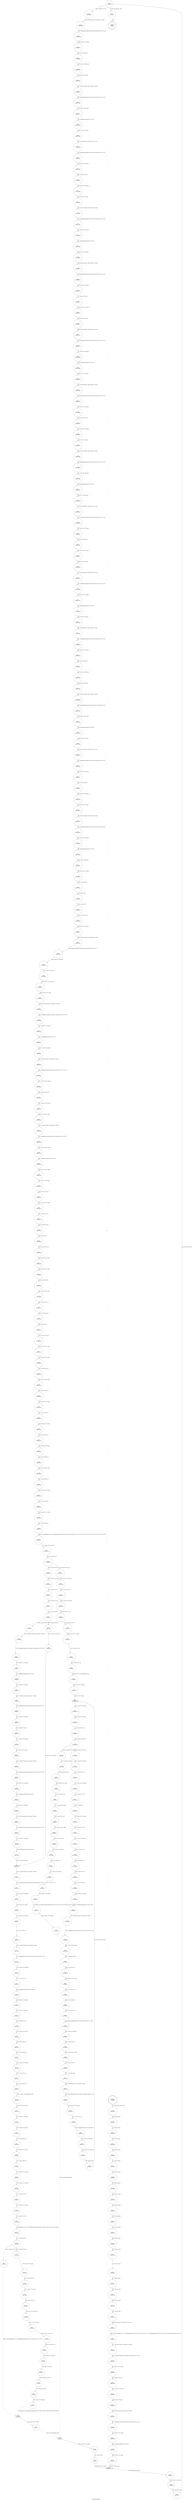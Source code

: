 digraph process_bitmap_updates {
label="process_bitmap_updates"
35399 [label="N35399\n(rp:294, ep:0)\nexit", shape="doublecircle"]
35400 [label="N35400\n(rp:333, ep:333)\nentry", shape="doublecircle"]
35400 -> 35402 [label="%2 = alloca %struct.stream*, align 8"]
35402 [label="N35402\n(rp:332, ep:332)", shape="circle"]
35402 -> 35403 [label="%3 = alloca i16, align 2"]
35403 [label="N35403\n(rp:331, ep:331)", shape="circle"]
35403 -> 35404 [label="%4 = alloca i16, align 2"]
35404 [label="N35404\n(rp:330, ep:330)", shape="circle"]
35404 -> 35405 [label="%5 = alloca i16, align 2"]
35405 [label="N35405\n(rp:329, ep:329)", shape="circle"]
35405 -> 35406 [label="%6 = alloca i16, align 2"]
35406 [label="N35406\n(rp:328, ep:328)", shape="circle"]
35406 -> 35407 [label="%7 = alloca i16, align 2"]
35407 [label="N35407\n(rp:327, ep:327)", shape="circle"]
35407 -> 35408 [label="%8 = alloca i16, align 2"]
35408 [label="N35408\n(rp:326, ep:326)", shape="circle"]
35408 -> 35409 [label="%9 = alloca i16, align 2"]
35409 [label="N35409\n(rp:325, ep:325)", shape="circle"]
35409 -> 35410 [label="%10 = alloca i16, align 2"]
35410 [label="N35410\n(rp:324, ep:324)", shape="circle"]
35410 -> 35411 [label="%11 = alloca i16, align 2"]
35411 [label="N35411\n(rp:323, ep:323)", shape="circle"]
35411 -> 35412 [label="%12 = alloca i16, align 2"]
35412 [label="N35412\n(rp:322, ep:322)", shape="circle"]
35412 -> 35413 [label="%13 = alloca i16, align 2"]
35413 [label="N35413\n(rp:321, ep:321)", shape="circle"]
35413 -> 35414 [label="%14 = alloca i16, align 2"]
35414 [label="N35414\n(rp:320, ep:320)", shape="circle"]
35414 -> 35415 [label="%15 = alloca i16, align 2"]
35415 [label="N35415\n(rp:319, ep:319)", shape="circle"]
35415 -> 35416 [label="%16 = alloca i16, align 2"]
35416 [label="N35416\n(rp:318, ep:318)", shape="circle"]
35416 -> 35417 [label="%17 = alloca i8*, align 8"]
35417 [label="N35417\n(rp:317, ep:317)", shape="circle"]
35417 -> 35418 [label="%18 = alloca i8*, align 8"]
35418 [label="N35418\n(rp:316, ep:316)", shape="circle"]
35418 -> 35419 [label="%19 = alloca i32, align 4"]
35419 [label="N35419\n(rp:315, ep:315)", shape="circle"]
35419 -> 35420 [label="%20 = alloca i32, align 4"]
35420 [label="N35420\n(rp:314, ep:314)", shape="circle"]
35420 -> 35439 [label="store %struct.stream* %0, %struct.stream** %2, align 8"]
35439 [label="N35439\n(rp:313, ep:313)", shape="circle"]
35439 -> 35440 [label="logger --@-- call void @logger(i32 4, i32 0, i8* getelementptr inbounds ([5 x i8], [5 x i8]* @.str.4.1054, i32 0, i32 0), i8* getelementptr inbounds ([23 x i8], [23 x i8]* @__func__.process_bitmap_updates, i32 0, i32 0))", style="dashed", color="blue"]
35440 [label="N35440\n(rp:312, ep:312)", shape="circle"]
35440 -> 35441 [label="%21 = load %struct.stream*, %struct.stream** %2, align 8"]
35441 [label="N35441\n(rp:311, ep:311)", shape="circle"]
35441 -> 35442 [label="%22 = getelementptr inbounds %struct.stream, %struct.stream* %21, i32 0, i32 0"]
35442 [label="N35442\n(rp:310, ep:310)", shape="circle"]
35442 -> 35443 [label="%23 = load i8*, i8** %22, align 8"]
35443 [label="N35443\n(rp:309, ep:309)", shape="circle"]
35443 -> 35444 [label="%24 = bitcast i8* %23 to i16*"]
35444 [label="N35444\n(rp:308, ep:308)", shape="circle"]
35444 -> 35445 [label="%25 = load i16, i16* %24, align 2"]
35445 [label="N35445\n(rp:307, ep:307)", shape="circle"]
35445 -> 35446 [label="store i16 %25, i16* %3, align 2"]
35446 [label="N35446\n(rp:306, ep:306)", shape="circle"]
35446 -> 35447 [label="%26 = load %struct.stream*, %struct.stream** %2, align 8"]
35447 [label="N35447\n(rp:305, ep:305)", shape="circle"]
35447 -> 35448 [label="%27 = getelementptr inbounds %struct.stream, %struct.stream* %26, i32 0, i32 0"]
35448 [label="N35448\n(rp:304, ep:304)", shape="circle"]
35448 -> 35449 [label="%28 = load i8*, i8** %27, align 8"]
35449 [label="N35449\n(rp:303, ep:303)", shape="circle"]
35449 -> 35450 [label="%29 = getelementptr inbounds i8, i8* %28, i64 2"]
35450 [label="N35450\n(rp:302, ep:302)", shape="circle"]
35450 -> 35451 [label="store i8* %29, i8** %27, align 8"]
35451 [label="N35451\n(rp:301, ep:301)", shape="circle"]
35451 -> 35453 [label="store i32 0, i32* %19, align 4"]
35453 [label="N35453\n(rp:300, ep:6)", shape="box"]
35453 -> 35454 [label="%31 = load i32, i32* %19, align 4"]
35453 -> 35453 [label="@", style="dashed", color="orange"]
35453 -> 35457 [label="@", style="dashed", color="orange"]
35454 [label="N35454\n(rp:299, ep:5)", shape="circle"]
35454 -> 35455 [label="%32 = load i16, i16* %3, align 2"]
35455 [label="N35455\n(rp:298, ep:4)", shape="circle"]
35455 -> 35456 [label="%33 = zext i16 %32 to i32"]
35456 [label="N35456\n(rp:297, ep:3)", shape="circle"]
35456 -> 35457 [label="%34 = icmp slt i32 %31, %33"]
35457 [label="N35457\n(rp:296, ep:2)", shape="circle"]
35457 -> 35764 [label="[%34 = icmp slt i32 %31, %33]"]
35457 -> 35765 [label="[!(%34 = icmp slt i32 %31, %33)]"]
35459 [label="N35459\n(rp:292, ep:299)", shape="circle"]
35459 -> 35460 [label="%37 = getelementptr inbounds %struct.stream, %struct.stream* %36, i32 0, i32 0"]
35460 [label="N35460\n(rp:291, ep:298)", shape="circle"]
35460 -> 35461 [label="%38 = load i8*, i8** %37, align 8"]
35461 [label="N35461\n(rp:290, ep:297)", shape="circle"]
35461 -> 35462 [label="%39 = bitcast i8* %38 to i16*"]
35462 [label="N35462\n(rp:289, ep:296)", shape="circle"]
35462 -> 35463 [label="%40 = load i16, i16* %39, align 2"]
35463 [label="N35463\n(rp:288, ep:295)", shape="circle"]
35463 -> 35464 [label="store i16 %40, i16* %4, align 2"]
35464 [label="N35464\n(rp:287, ep:294)", shape="circle"]
35464 -> 35465 [label="%41 = load %struct.stream*, %struct.stream** %2, align 8"]
35465 [label="N35465\n(rp:286, ep:293)", shape="circle"]
35465 -> 35466 [label="%42 = getelementptr inbounds %struct.stream, %struct.stream* %41, i32 0, i32 0"]
35466 [label="N35466\n(rp:285, ep:292)", shape="circle"]
35466 -> 35467 [label="%43 = load i8*, i8** %42, align 8"]
35467 [label="N35467\n(rp:284, ep:291)", shape="circle"]
35467 -> 35468 [label="%44 = getelementptr inbounds i8, i8* %43, i64 2"]
35468 [label="N35468\n(rp:283, ep:290)", shape="circle"]
35468 -> 35469 [label="store i8* %44, i8** %42, align 8"]
35469 [label="N35469\n(rp:282, ep:289)", shape="circle"]
35469 -> 35470 [label="%45 = load %struct.stream*, %struct.stream** %2, align 8"]
35470 [label="N35470\n(rp:281, ep:288)", shape="circle"]
35470 -> 35471 [label="%46 = getelementptr inbounds %struct.stream, %struct.stream* %45, i32 0, i32 0"]
35471 [label="N35471\n(rp:280, ep:287)", shape="circle"]
35471 -> 35472 [label="%47 = load i8*, i8** %46, align 8"]
35472 [label="N35472\n(rp:279, ep:286)", shape="circle"]
35472 -> 35473 [label="%48 = bitcast i8* %47 to i16*"]
35473 [label="N35473\n(rp:278, ep:285)", shape="circle"]
35473 -> 35474 [label="%49 = load i16, i16* %48, align 2"]
35474 [label="N35474\n(rp:277, ep:284)", shape="circle"]
35474 -> 35475 [label="store i16 %49, i16* %5, align 2"]
35475 [label="N35475\n(rp:276, ep:283)", shape="circle"]
35475 -> 35476 [label="%50 = load %struct.stream*, %struct.stream** %2, align 8"]
35476 [label="N35476\n(rp:275, ep:282)", shape="circle"]
35476 -> 35477 [label="%51 = getelementptr inbounds %struct.stream, %struct.stream* %50, i32 0, i32 0"]
35477 [label="N35477\n(rp:274, ep:281)", shape="circle"]
35477 -> 35478 [label="%52 = load i8*, i8** %51, align 8"]
35478 [label="N35478\n(rp:273, ep:280)", shape="circle"]
35478 -> 35479 [label="%53 = getelementptr inbounds i8, i8* %52, i64 2"]
35479 [label="N35479\n(rp:272, ep:279)", shape="circle"]
35479 -> 35480 [label="store i8* %53, i8** %51, align 8"]
35480 [label="N35480\n(rp:271, ep:278)", shape="circle"]
35480 -> 35481 [label="%54 = load %struct.stream*, %struct.stream** %2, align 8"]
35481 [label="N35481\n(rp:270, ep:277)", shape="circle"]
35481 -> 35482 [label="%55 = getelementptr inbounds %struct.stream, %struct.stream* %54, i32 0, i32 0"]
35482 [label="N35482\n(rp:269, ep:276)", shape="circle"]
35482 -> 35483 [label="%56 = load i8*, i8** %55, align 8"]
35483 [label="N35483\n(rp:268, ep:275)", shape="circle"]
35483 -> 35484 [label="%57 = bitcast i8* %56 to i16*"]
35484 [label="N35484\n(rp:267, ep:274)", shape="circle"]
35484 -> 35485 [label="%58 = load i16, i16* %57, align 2"]
35485 [label="N35485\n(rp:266, ep:273)", shape="circle"]
35485 -> 35486 [label="store i16 %58, i16* %6, align 2"]
35486 [label="N35486\n(rp:265, ep:272)", shape="circle"]
35486 -> 35487 [label="%59 = load %struct.stream*, %struct.stream** %2, align 8"]
35487 [label="N35487\n(rp:264, ep:271)", shape="circle"]
35487 -> 35488 [label="%60 = getelementptr inbounds %struct.stream, %struct.stream* %59, i32 0, i32 0"]
35488 [label="N35488\n(rp:263, ep:270)", shape="circle"]
35488 -> 35489 [label="%61 = load i8*, i8** %60, align 8"]
35489 [label="N35489\n(rp:262, ep:269)", shape="circle"]
35489 -> 35490 [label="%62 = getelementptr inbounds i8, i8* %61, i64 2"]
35490 [label="N35490\n(rp:261, ep:268)", shape="circle"]
35490 -> 35491 [label="store i8* %62, i8** %60, align 8"]
35491 [label="N35491\n(rp:260, ep:267)", shape="circle"]
35491 -> 35492 [label="%63 = load %struct.stream*, %struct.stream** %2, align 8"]
35492 [label="N35492\n(rp:259, ep:266)", shape="circle"]
35492 -> 35493 [label="%64 = getelementptr inbounds %struct.stream, %struct.stream* %63, i32 0, i32 0"]
35493 [label="N35493\n(rp:258, ep:265)", shape="circle"]
35493 -> 35494 [label="%65 = load i8*, i8** %64, align 8"]
35494 [label="N35494\n(rp:257, ep:264)", shape="circle"]
35494 -> 35495 [label="%66 = bitcast i8* %65 to i16*"]
35495 [label="N35495\n(rp:256, ep:263)", shape="circle"]
35495 -> 35496 [label="%67 = load i16, i16* %66, align 2"]
35496 [label="N35496\n(rp:255, ep:262)", shape="circle"]
35496 -> 35497 [label="store i16 %67, i16* %7, align 2"]
35497 [label="N35497\n(rp:254, ep:261)", shape="circle"]
35497 -> 35498 [label="%68 = load %struct.stream*, %struct.stream** %2, align 8"]
35498 [label="N35498\n(rp:253, ep:260)", shape="circle"]
35498 -> 35499 [label="%69 = getelementptr inbounds %struct.stream, %struct.stream* %68, i32 0, i32 0"]
35499 [label="N35499\n(rp:252, ep:259)", shape="circle"]
35499 -> 35500 [label="%70 = load i8*, i8** %69, align 8"]
35500 [label="N35500\n(rp:251, ep:258)", shape="circle"]
35500 -> 35501 [label="%71 = getelementptr inbounds i8, i8* %70, i64 2"]
35501 [label="N35501\n(rp:250, ep:257)", shape="circle"]
35501 -> 35502 [label="store i8* %71, i8** %69, align 8"]
35502 [label="N35502\n(rp:249, ep:256)", shape="circle"]
35502 -> 35503 [label="%72 = load %struct.stream*, %struct.stream** %2, align 8"]
35503 [label="N35503\n(rp:248, ep:255)", shape="circle"]
35503 -> 35504 [label="%73 = getelementptr inbounds %struct.stream, %struct.stream* %72, i32 0, i32 0"]
35504 [label="N35504\n(rp:247, ep:254)", shape="circle"]
35504 -> 35505 [label="%74 = load i8*, i8** %73, align 8"]
35505 [label="N35505\n(rp:246, ep:253)", shape="circle"]
35505 -> 35506 [label="%75 = bitcast i8* %74 to i16*"]
35506 [label="N35506\n(rp:245, ep:252)", shape="circle"]
35506 -> 35507 [label="%76 = load i16, i16* %75, align 2"]
35507 [label="N35507\n(rp:244, ep:251)", shape="circle"]
35507 -> 35508 [label="store i16 %76, i16* %8, align 2"]
35508 [label="N35508\n(rp:243, ep:250)", shape="circle"]
35508 -> 35509 [label="%77 = load %struct.stream*, %struct.stream** %2, align 8"]
35509 [label="N35509\n(rp:242, ep:249)", shape="circle"]
35509 -> 35510 [label="%78 = getelementptr inbounds %struct.stream, %struct.stream* %77, i32 0, i32 0"]
35510 [label="N35510\n(rp:241, ep:248)", shape="circle"]
35510 -> 35511 [label="%79 = load i8*, i8** %78, align 8"]
35511 [label="N35511\n(rp:240, ep:247)", shape="circle"]
35511 -> 35512 [label="%80 = getelementptr inbounds i8, i8* %79, i64 2"]
35512 [label="N35512\n(rp:239, ep:246)", shape="circle"]
35512 -> 35513 [label="store i8* %80, i8** %78, align 8"]
35513 [label="N35513\n(rp:238, ep:245)", shape="circle"]
35513 -> 35514 [label="%81 = load %struct.stream*, %struct.stream** %2, align 8"]
35514 [label="N35514\n(rp:237, ep:244)", shape="circle"]
35514 -> 35515 [label="%82 = getelementptr inbounds %struct.stream, %struct.stream* %81, i32 0, i32 0"]
35515 [label="N35515\n(rp:236, ep:243)", shape="circle"]
35515 -> 35516 [label="%83 = load i8*, i8** %82, align 8"]
35516 [label="N35516\n(rp:235, ep:242)", shape="circle"]
35516 -> 35517 [label="%84 = bitcast i8* %83 to i16*"]
35517 [label="N35517\n(rp:234, ep:241)", shape="circle"]
35517 -> 35518 [label="%85 = load i16, i16* %84, align 2"]
35518 [label="N35518\n(rp:233, ep:240)", shape="circle"]
35518 -> 35519 [label="store i16 %85, i16* %9, align 2"]
35519 [label="N35519\n(rp:232, ep:239)", shape="circle"]
35519 -> 35520 [label="%86 = load %struct.stream*, %struct.stream** %2, align 8"]
35520 [label="N35520\n(rp:231, ep:238)", shape="circle"]
35520 -> 35521 [label="%87 = getelementptr inbounds %struct.stream, %struct.stream* %86, i32 0, i32 0"]
35521 [label="N35521\n(rp:230, ep:237)", shape="circle"]
35521 -> 35522 [label="%88 = load i8*, i8** %87, align 8"]
35522 [label="N35522\n(rp:229, ep:236)", shape="circle"]
35522 -> 35523 [label="%89 = getelementptr inbounds i8, i8* %88, i64 2"]
35523 [label="N35523\n(rp:228, ep:235)", shape="circle"]
35523 -> 35524 [label="store i8* %89, i8** %87, align 8"]
35524 [label="N35524\n(rp:227, ep:234)", shape="circle"]
35524 -> 35525 [label="%90 = load %struct.stream*, %struct.stream** %2, align 8"]
35525 [label="N35525\n(rp:226, ep:233)", shape="circle"]
35525 -> 35526 [label="%91 = getelementptr inbounds %struct.stream, %struct.stream* %90, i32 0, i32 0"]
35526 [label="N35526\n(rp:225, ep:232)", shape="circle"]
35526 -> 35527 [label="%92 = load i8*, i8** %91, align 8"]
35527 [label="N35527\n(rp:224, ep:231)", shape="circle"]
35527 -> 35528 [label="%93 = bitcast i8* %92 to i16*"]
35528 [label="N35528\n(rp:223, ep:230)", shape="circle"]
35528 -> 35529 [label="%94 = load i16, i16* %93, align 2"]
35529 [label="N35529\n(rp:222, ep:229)", shape="circle"]
35529 -> 35530 [label="store i16 %94, i16* %12, align 2"]
35530 [label="N35530\n(rp:221, ep:228)", shape="circle"]
35530 -> 35531 [label="%95 = load %struct.stream*, %struct.stream** %2, align 8"]
35531 [label="N35531\n(rp:220, ep:227)", shape="circle"]
35531 -> 35532 [label="%96 = getelementptr inbounds %struct.stream, %struct.stream* %95, i32 0, i32 0"]
35532 [label="N35532\n(rp:219, ep:226)", shape="circle"]
35532 -> 35533 [label="%97 = load i8*, i8** %96, align 8"]
35533 [label="N35533\n(rp:218, ep:225)", shape="circle"]
35533 -> 35534 [label="%98 = getelementptr inbounds i8, i8* %97, i64 2"]
35534 [label="N35534\n(rp:217, ep:224)", shape="circle"]
35534 -> 35535 [label="store i8* %98, i8** %96, align 8"]
35535 [label="N35535\n(rp:216, ep:223)", shape="circle"]
35535 -> 35536 [label="%99 = load i16, i16* %12, align 2"]
35536 [label="N35536\n(rp:215, ep:222)", shape="circle"]
35536 -> 35537 [label="%100 = zext i16 %99 to i32"]
35537 [label="N35537\n(rp:214, ep:221)", shape="circle"]
35537 -> 35538 [label="%101 = add i32 %100, 7"]
35538 [label="N35538\n(rp:213, ep:220)", shape="circle"]
35538 -> 35539 [label="%102 = sdiv i32 %101, 8"]
35539 [label="N35539\n(rp:212, ep:219)", shape="circle"]
35539 -> 35540 [label="%103 = trunc i32 %102 to i16"]
35540 [label="N35540\n(rp:211, ep:218)", shape="circle"]
35540 -> 35541 [label="store i16 %103, i16* %13, align 2"]
35541 [label="N35541\n(rp:210, ep:217)", shape="circle"]
35541 -> 35542 [label="%104 = load %struct.stream*, %struct.stream** %2, align 8"]
35542 [label="N35542\n(rp:209, ep:216)", shape="circle"]
35542 -> 35543 [label="%105 = getelementptr inbounds %struct.stream, %struct.stream* %104, i32 0, i32 0"]
35543 [label="N35543\n(rp:208, ep:215)", shape="circle"]
35543 -> 35544 [label="%106 = load i8*, i8** %105, align 8"]
35544 [label="N35544\n(rp:207, ep:214)", shape="circle"]
35544 -> 35545 [label="%107 = bitcast i8* %106 to i16*"]
35545 [label="N35545\n(rp:206, ep:213)", shape="circle"]
35545 -> 35546 [label="%108 = load i16, i16* %107, align 2"]
35546 [label="N35546\n(rp:205, ep:212)", shape="circle"]
35546 -> 35547 [label="store i16 %108, i16* %14, align 2"]
35547 [label="N35547\n(rp:204, ep:211)", shape="circle"]
35547 -> 35548 [label="%109 = load %struct.stream*, %struct.stream** %2, align 8"]
35548 [label="N35548\n(rp:203, ep:210)", shape="circle"]
35548 -> 35549 [label="%110 = getelementptr inbounds %struct.stream, %struct.stream* %109, i32 0, i32 0"]
35549 [label="N35549\n(rp:202, ep:209)", shape="circle"]
35549 -> 35550 [label="%111 = load i8*, i8** %110, align 8"]
35550 [label="N35550\n(rp:201, ep:208)", shape="circle"]
35550 -> 35551 [label="%112 = getelementptr inbounds i8, i8* %111, i64 2"]
35551 [label="N35551\n(rp:200, ep:207)", shape="circle"]
35551 -> 35552 [label="store i8* %112, i8** %110, align 8"]
35552 [label="N35552\n(rp:199, ep:206)", shape="circle"]
35552 -> 35553 [label="%113 = load %struct.stream*, %struct.stream** %2, align 8"]
35553 [label="N35553\n(rp:198, ep:205)", shape="circle"]
35553 -> 35554 [label="%114 = getelementptr inbounds %struct.stream, %struct.stream* %113, i32 0, i32 0"]
35554 [label="N35554\n(rp:197, ep:204)", shape="circle"]
35554 -> 35555 [label="%115 = load i8*, i8** %114, align 8"]
35555 [label="N35555\n(rp:196, ep:203)", shape="circle"]
35555 -> 35556 [label="%116 = bitcast i8* %115 to i16*"]
35556 [label="N35556\n(rp:195, ep:202)", shape="circle"]
35556 -> 35557 [label="%117 = load i16, i16* %116, align 2"]
35557 [label="N35557\n(rp:194, ep:201)", shape="circle"]
35557 -> 35558 [label="store i16 %117, i16* %15, align 2"]
35558 [label="N35558\n(rp:193, ep:200)", shape="circle"]
35558 -> 35559 [label="%118 = load %struct.stream*, %struct.stream** %2, align 8"]
35559 [label="N35559\n(rp:192, ep:199)", shape="circle"]
35559 -> 35560 [label="%119 = getelementptr inbounds %struct.stream, %struct.stream* %118, i32 0, i32 0"]
35560 [label="N35560\n(rp:191, ep:198)", shape="circle"]
35560 -> 35561 [label="%120 = load i8*, i8** %119, align 8"]
35561 [label="N35561\n(rp:190, ep:197)", shape="circle"]
35561 -> 35562 [label="%121 = getelementptr inbounds i8, i8* %120, i64 2"]
35562 [label="N35562\n(rp:189, ep:196)", shape="circle"]
35562 -> 35563 [label="store i8* %121, i8** %119, align 8"]
35563 [label="N35563\n(rp:188, ep:195)", shape="circle"]
35563 -> 35564 [label="%122 = load i16, i16* %6, align 2"]
35564 [label="N35564\n(rp:187, ep:194)", shape="circle"]
35564 -> 35565 [label="%123 = zext i16 %122 to i32"]
35565 [label="N35565\n(rp:186, ep:193)", shape="circle"]
35565 -> 35566 [label="%124 = load i16, i16* %4, align 2"]
35566 [label="N35566\n(rp:185, ep:192)", shape="circle"]
35566 -> 35567 [label="%125 = zext i16 %124 to i32"]
35567 [label="N35567\n(rp:184, ep:191)", shape="circle"]
35567 -> 35568 [label="%126 = sub i32 %123, %125"]
35568 [label="N35568\n(rp:183, ep:190)", shape="circle"]
35568 -> 35569 [label="%127 = add i32 %126, 1"]
35569 [label="N35569\n(rp:182, ep:189)", shape="circle"]
35569 -> 35570 [label="%128 = trunc i32 %127 to i16"]
35570 [label="N35570\n(rp:181, ep:188)", shape="circle"]
35570 -> 35571 [label="store i16 %128, i16* %10, align 2"]
35571 [label="N35571\n(rp:180, ep:186)", shape="circle"]
35571 -> 35572 [label="%129 = load i16, i16* %7, align 2"]
35572 [label="N35572\n(rp:179, ep:184)", shape="circle"]
35572 -> 35573 [label="%130 = zext i16 %129 to i32"]
35573 [label="N35573\n(rp:178, ep:182)", shape="circle"]
35573 -> 35574 [label="%131 = load i16, i16* %5, align 2"]
35574 [label="N35574\n(rp:177, ep:180)", shape="circle"]
35574 -> 35575 [label="%132 = zext i16 %131 to i32"]
35575 [label="N35575\n(rp:176, ep:178)", shape="circle"]
35575 -> 35576 [label="%133 = sub i32 %130, %132"]
35576 [label="N35576\n(rp:175, ep:176)", shape="circle"]
35576 -> 35577 [label="%134 = add i32 %133, 1"]
35577 [label="N35577\n(rp:174, ep:174)", shape="circle"]
35577 -> 35578 [label="%135 = trunc i32 %134 to i16"]
35578 [label="N35578\n(rp:173, ep:172)", shape="circle"]
35578 -> 35579 [label="store i16 %135, i16* %11, align 2"]
35579 [label="N35579\n(rp:172, ep:170)", shape="circle"]
35579 -> 35580 [label="%136 = load i16, i16* %4, align 2"]
35580 [label="N35580\n(rp:171, ep:168)", shape="circle"]
35580 -> 35581 [label="%137 = zext i16 %136 to i32"]
35581 [label="N35581\n(rp:170, ep:166)", shape="circle"]
35581 -> 35582 [label="%138 = load i16, i16* %5, align 2"]
35582 [label="N35582\n(rp:169, ep:164)", shape="circle"]
35582 -> 35583 [label="%139 = zext i16 %138 to i32"]
35583 [label="N35583\n(rp:168, ep:162)", shape="circle"]
35583 -> 35584 [label="%140 = load i16, i16* %6, align 2"]
35584 [label="N35584\n(rp:167, ep:160)", shape="circle"]
35584 -> 35585 [label="%141 = zext i16 %140 to i32"]
35585 [label="N35585\n(rp:166, ep:158)", shape="circle"]
35585 -> 35586 [label="%142 = load i16, i16* %7, align 2"]
35586 [label="N35586\n(rp:165, ep:156)", shape="circle"]
35586 -> 35587 [label="%143 = zext i16 %142 to i32"]
35587 [label="N35587\n(rp:164, ep:154)", shape="circle"]
35587 -> 35588 [label="%144 = load i16, i16* %8, align 2"]
35588 [label="N35588\n(rp:163, ep:152)", shape="circle"]
35588 -> 35589 [label="%145 = zext i16 %144 to i32"]
35589 [label="N35589\n(rp:162, ep:150)", shape="circle"]
35589 -> 35590 [label="%146 = load i16, i16* %9, align 2"]
35590 [label="N35590\n(rp:161, ep:148)", shape="circle"]
35590 -> 35591 [label="%147 = zext i16 %146 to i32"]
35591 [label="N35591\n(rp:160, ep:146)", shape="circle"]
35591 -> 35592 [label="%148 = load i16, i16* %13, align 2"]
35592 [label="N35592\n(rp:159, ep:144)", shape="circle"]
35592 -> 35593 [label="%149 = zext i16 %148 to i32"]
35593 [label="N35593\n(rp:158, ep:142)", shape="circle"]
35593 -> 35594 [label="%150 = load i16, i16* %14, align 2"]
35594 [label="N35594\n(rp:157, ep:140)", shape="circle"]
35594 -> 35595 [label="%151 = zext i16 %150 to i32"]
35595 [label="N35595\n(rp:156, ep:138)", shape="circle"]
35595 -> 35596 [label="logger --@-- call void @logger(i32 5, i32 0, i8* getelementptr inbounds ([73 x i8], [73 x i8]* @.str.6.1069, i32 0, i32 0), i32 %137, i32 %139, i32 %141, i32 %143, i32 %145, i32 %147, i32 %149, i32 %151)", style="dashed", color="blue"]
35596 [label="N35596\n(rp:155, ep:136)", shape="circle"]
35596 -> 35597 [label="%152 = load i16, i16* %14, align 2"]
35597 [label="N35597\n(rp:154, ep:134)", shape="circle"]
35597 -> 35598 [label="%153 = icmp ne i16 %152, 0"]
35598 [label="N35598\n(rp:153, ep:132)", shape="circle"]
35598 -> 35766 [label="[%153 = icmp ne i16 %152, 0]"]
35598 -> 35767 [label="[!(%153 = icmp ne i16 %152, 0)]"]
35601 [label="N35601\n(rp:151, ep:129)", shape="circle"]
35601 -> 35602 [label="%156 = zext i16 %155 to i32"]
35602 [label="N35602\n(rp:150, ep:127)", shape="circle"]
35602 -> 35603 [label="%157 = load i16, i16* %9, align 2"]
35603 [label="N35603\n(rp:149, ep:125)", shape="circle"]
35603 -> 35604 [label="%158 = zext i16 %157 to i32"]
35604 [label="N35604\n(rp:148, ep:123)", shape="circle"]
35604 -> 35605 [label="%159 = mul i32 %156, %158"]
35605 [label="N35605\n(rp:147, ep:121)", shape="circle"]
35605 -> 35606 [label="%160 = load i16, i16* %13, align 2"]
35606 [label="N35606\n(rp:146, ep:119)", shape="circle"]
35606 -> 35607 [label="%161 = zext i16 %160 to i32"]
35607 [label="N35607\n(rp:145, ep:117)", shape="circle"]
35607 -> 35608 [label="%162 = mul i32 %159, %161"]
35608 [label="N35608\n(rp:144, ep:115)", shape="circle"]
35608 -> 35609 [label="xmalloc --@-- %163 = call i8* @xmalloc(i32 %162)", style="dashed", color="blue"]
35609 [label="N35609\n(rp:143, ep:113)", shape="circle"]
35609 -> 35610 [label="store i8* %163, i8** %18, align 8"]
35610 [label="N35610\n(rp:142, ep:111)", shape="circle"]
35610 -> 35612 [label="store i32 0, i32* %20, align 4"]
35612 [label="N35612\n(rp:141, ep:110)", shape="box"]
35612 -> 35613 [label="%165 = load i32, i32* %20, align 4"]
35613 [label="N35613\n(rp:140, ep:109)", shape="circle"]
35613 -> 35614 [label="%166 = load i16, i16* %9, align 2"]
35614 [label="N35614\n(rp:139, ep:108)", shape="circle"]
35614 -> 35615 [label="%167 = zext i16 %166 to i32"]
35615 [label="N35615\n(rp:138, ep:107)", shape="circle"]
35615 -> 35616 [label="%168 = icmp slt i32 %165, %167"]
35616 [label="N35616\n(rp:137, ep:106)", shape="circle"]
35616 -> 35768 [label="[%168 = icmp slt i32 %165, %167]"]
35616 -> 35769 [label="[!(%168 = icmp slt i32 %165, %167)]"]
35618 [label="N35618\n(rp:119, ep:185)", shape="circle"]
35618 -> 35619 [label="%171 = zext i16 %170 to i32"]
35619 [label="N35619\n(rp:118, ep:183)", shape="circle"]
35619 -> 35620 [label="%172 = load i32, i32* %20, align 4"]
35620 [label="N35620\n(rp:117, ep:181)", shape="circle"]
35620 -> 35621 [label="%173 = sub i32 %171, %172"]
35621 [label="N35621\n(rp:116, ep:179)", shape="circle"]
35621 -> 35622 [label="%174 = sub i32 %173, 1"]
35622 [label="N35622\n(rp:115, ep:177)", shape="circle"]
35622 -> 35623 [label="%175 = load i16, i16* %8, align 2"]
35623 [label="N35623\n(rp:114, ep:175)", shape="circle"]
35623 -> 35624 [label="%176 = zext i16 %175 to i32"]
35624 [label="N35624\n(rp:113, ep:173)", shape="circle"]
35624 -> 35625 [label="%177 = load i16, i16* %13, align 2"]
35625 [label="N35625\n(rp:112, ep:171)", shape="circle"]
35625 -> 35626 [label="%178 = zext i16 %177 to i32"]
35626 [label="N35626\n(rp:111, ep:169)", shape="circle"]
35626 -> 35627 [label="%179 = mul i32 %176, %178"]
35627 [label="N35627\n(rp:110, ep:167)", shape="circle"]
35627 -> 35628 [label="%180 = mul i32 %174, %179"]
35628 [label="N35628\n(rp:109, ep:165)", shape="circle"]
35628 -> 35629 [label="%181 = sext i32 %180 to i64"]
35629 [label="N35629\n(rp:108, ep:163)", shape="circle"]
35629 -> 35630 [label="%182 = load i8*, i8** %18, align 8"]
35630 [label="N35630\n(rp:107, ep:161)", shape="circle"]
35630 -> 35631 [label="%183 = getelementptr inbounds i8, i8* %182, i64 %181"]
35631 [label="N35631\n(rp:106, ep:159)", shape="circle"]
35631 -> 35632 [label="%184 = load %struct.stream*, %struct.stream** %2, align 8"]
35632 [label="N35632\n(rp:105, ep:157)", shape="circle"]
35632 -> 35633 [label="%185 = getelementptr inbounds %struct.stream, %struct.stream* %184, i32 0, i32 0"]
35633 [label="N35633\n(rp:104, ep:155)", shape="circle"]
35633 -> 35634 [label="%186 = load i8*, i8** %185, align 8"]
35634 [label="N35634\n(rp:103, ep:153)", shape="circle"]
35634 -> 35635 [label="%187 = load i16, i16* %8, align 2"]
35635 [label="N35635\n(rp:102, ep:151)", shape="circle"]
35635 -> 35636 [label="%188 = zext i16 %187 to i32"]
35636 [label="N35636\n(rp:101, ep:149)", shape="circle"]
35636 -> 35637 [label="%189 = load i16, i16* %13, align 2"]
35637 [label="N35637\n(rp:100, ep:147)", shape="circle"]
35637 -> 35638 [label="%190 = zext i16 %189 to i32"]
35638 [label="N35638\n(rp:99, ep:145)", shape="circle"]
35638 -> 35639 [label="%191 = mul i32 %188, %190"]
35639 [label="N35639\n(rp:98, ep:143)", shape="circle"]
35639 -> 35640 [label="%192 = sext i32 %191 to i64"]
35640 [label="N35640\n(rp:97, ep:141)", shape="circle"]
35640 -> 35641 [label="call void @llvm.memcpy.p0i8.p0i8.i64(i8* %183, i8* %186, i64 %192, i32 1, i1 false)"]
35641 [label="N35641\n(rp:96, ep:139)", shape="circle"]
35641 -> 35642 [label="%193 = load i16, i16* %8, align 2"]
35642 [label="N35642\n(rp:95, ep:137)", shape="circle"]
35642 -> 35643 [label="%194 = zext i16 %193 to i32"]
35643 [label="N35643\n(rp:94, ep:135)", shape="circle"]
35643 -> 35644 [label="%195 = load i16, i16* %13, align 2"]
35644 [label="N35644\n(rp:93, ep:133)", shape="circle"]
35644 -> 35645 [label="%196 = zext i16 %195 to i32"]
35645 [label="N35645\n(rp:92, ep:130)", shape="circle"]
35645 -> 35646 [label="%197 = mul i32 %194, %196"]
35646 [label="N35646\n(rp:91, ep:128)", shape="circle"]
35646 -> 35647 [label="%198 = load %struct.stream*, %struct.stream** %2, align 8"]
35647 [label="N35647\n(rp:90, ep:126)", shape="circle"]
35647 -> 35648 [label="%199 = getelementptr inbounds %struct.stream, %struct.stream* %198, i32 0, i32 0"]
35648 [label="N35648\n(rp:89, ep:124)", shape="circle"]
35648 -> 35649 [label="%200 = load i8*, i8** %199, align 8"]
35649 [label="N35649\n(rp:88, ep:122)", shape="circle"]
35649 -> 35650 [label="%201 = sext i32 %197 to i64"]
35650 [label="N35650\n(rp:87, ep:120)", shape="circle"]
35650 -> 35651 [label="%202 = getelementptr inbounds i8, i8* %200, i64 %201"]
35651 [label="N35651\n(rp:86, ep:118)", shape="circle"]
35651 -> 35653 [label="store i8* %202, i8** %199, align 8"]
35653 [label="N35653\n(rp:85, ep:116)", shape="circle"]
35653 -> 35654 [label="%204 = load i32, i32* %20, align 4"]
35654 [label="N35654\n(rp:84, ep:114)", shape="circle"]
35654 -> 35655 [label="%205 = add i32 %204, 1"]
35655 [label="N35655\n(rp:83, ep:112)", shape="circle"]
35655 -> 35612 [label="store i32 %205, i32* %20, align 4"]
35658 [label="N35658\n(rp:135, ep:39)", shape="circle"]
35658 -> 35659 [label="%208 = zext i16 %207 to i32"]
35659 [label="N35659\n(rp:134, ep:37)", shape="circle"]
35659 -> 35660 [label="%209 = load i16, i16* %5, align 2"]
35660 [label="N35660\n(rp:133, ep:35)", shape="circle"]
35660 -> 35661 [label="%210 = zext i16 %209 to i32"]
35661 [label="N35661\n(rp:132, ep:33)", shape="circle"]
35661 -> 35662 [label="%211 = load i16, i16* %10, align 2"]
35662 [label="N35662\n(rp:131, ep:31)", shape="circle"]
35662 -> 35663 [label="%212 = zext i16 %211 to i32"]
35663 [label="N35663\n(rp:130, ep:29)", shape="circle"]
35663 -> 35664 [label="%213 = load i16, i16* %11, align 2"]
35664 [label="N35664\n(rp:129, ep:27)", shape="circle"]
35664 -> 35665 [label="%214 = zext i16 %213 to i32"]
35665 [label="N35665\n(rp:128, ep:25)", shape="circle"]
35665 -> 35666 [label="%215 = load i16, i16* %8, align 2"]
35666 [label="N35666\n(rp:127, ep:23)", shape="circle"]
35666 -> 35667 [label="%216 = zext i16 %215 to i32"]
35667 [label="N35667\n(rp:126, ep:21)", shape="circle"]
35667 -> 35668 [label="%217 = load i16, i16* %9, align 2"]
35668 [label="N35668\n(rp:125, ep:19)", shape="circle"]
35668 -> 35669 [label="%218 = zext i16 %217 to i32"]
35669 [label="N35669\n(rp:124, ep:17)", shape="circle"]
35669 -> 35670 [label="%219 = load i8*, i8** %18, align 8"]
35670 [label="N35670\n(rp:123, ep:14)", shape="circle"]
35670 -> 35671 [label="ui_paint_bitmap --@-- call void @ui_paint_bitmap(i32 %208, i32 %210, i32 %212, i32 %214, i32 %216, i32 %218, i8* %219)", style="dashed", color="blue"]
35671 [label="N35671\n(rp:122, ep:12)", shape="circle"]
35671 -> 35672 [label="%220 = load i8*, i8** %18, align 8"]
35672 [label="N35672\n(rp:121, ep:10)", shape="circle"]
35672 -> 35759 [label="xfree --@-- call void @xfree(i8* %220)", style="dashed", color="blue"]
35675 [label="N35675\n(rp:81, ep:104)", shape="circle"]
35675 -> 35676 [label="%223 = zext i16 %222 to i32"]
35676 [label="N35676\n(rp:80, ep:103)", shape="circle"]
35676 -> 35677 [label="%224 = and i32 %223, 1024"]
35677 [label="N35677\n(rp:79, ep:102)", shape="circle"]
35677 -> 35678 [label="%225 = icmp ne i32 %224, 0"]
35678 [label="N35678\n(rp:78, ep:101)", shape="circle"]
35678 -> 35770 [label="[%225 = icmp ne i32 %224, 0]"]
35678 -> 35771 [label="[!(%225 = icmp ne i32 %224, 0)]"]
35680 [label="N35680\n(rp:55, ep:78)", shape="circle"]
35680 -> 35704 [label="store i16 %227, i16* %16, align 2"]
35683 [label="N35683\n(rp:76, ep:99)", shape="circle"]
35683 -> 35684 [label="%230 = getelementptr inbounds %struct.stream, %struct.stream* %229, i32 0, i32 0"]
35684 [label="N35684\n(rp:75, ep:98)", shape="circle"]
35684 -> 35685 [label="%231 = load i8*, i8** %230, align 8"]
35685 [label="N35685\n(rp:74, ep:97)", shape="circle"]
35685 -> 35686 [label="%232 = getelementptr inbounds i8, i8* %231, i64 2"]
35686 [label="N35686\n(rp:73, ep:96)", shape="circle"]
35686 -> 35687 [label="store i8* %232, i8** %230, align 8"]
35687 [label="N35687\n(rp:72, ep:95)", shape="circle"]
35687 -> 35688 [label="%233 = load %struct.stream*, %struct.stream** %2, align 8"]
35688 [label="N35688\n(rp:71, ep:94)", shape="circle"]
35688 -> 35689 [label="%234 = getelementptr inbounds %struct.stream, %struct.stream* %233, i32 0, i32 0"]
35689 [label="N35689\n(rp:70, ep:93)", shape="circle"]
35689 -> 35690 [label="%235 = load i8*, i8** %234, align 8"]
35690 [label="N35690\n(rp:69, ep:92)", shape="circle"]
35690 -> 35691 [label="%236 = bitcast i8* %235 to i16*"]
35691 [label="N35691\n(rp:68, ep:91)", shape="circle"]
35691 -> 35692 [label="%237 = load i16, i16* %236, align 2"]
35692 [label="N35692\n(rp:67, ep:90)", shape="circle"]
35692 -> 35693 [label="store i16 %237, i16* %16, align 2"]
35693 [label="N35693\n(rp:66, ep:89)", shape="circle"]
35693 -> 35694 [label="%238 = load %struct.stream*, %struct.stream** %2, align 8"]
35694 [label="N35694\n(rp:65, ep:88)", shape="circle"]
35694 -> 35695 [label="%239 = getelementptr inbounds %struct.stream, %struct.stream* %238, i32 0, i32 0"]
35695 [label="N35695\n(rp:64, ep:87)", shape="circle"]
35695 -> 35696 [label="%240 = load i8*, i8** %239, align 8"]
35696 [label="N35696\n(rp:63, ep:86)", shape="circle"]
35696 -> 35697 [label="%241 = getelementptr inbounds i8, i8* %240, i64 2"]
35697 [label="N35697\n(rp:62, ep:85)", shape="circle"]
35697 -> 35698 [label="store i8* %241, i8** %239, align 8"]
35698 [label="N35698\n(rp:61, ep:84)", shape="circle"]
35698 -> 35699 [label="%242 = load %struct.stream*, %struct.stream** %2, align 8"]
35699 [label="N35699\n(rp:60, ep:83)", shape="circle"]
35699 -> 35700 [label="%243 = getelementptr inbounds %struct.stream, %struct.stream* %242, i32 0, i32 0"]
35700 [label="N35700\n(rp:59, ep:82)", shape="circle"]
35700 -> 35701 [label="%244 = load i8*, i8** %243, align 8"]
35701 [label="N35701\n(rp:58, ep:81)", shape="circle"]
35701 -> 35702 [label="%245 = getelementptr inbounds i8, i8* %244, i64 4"]
35702 [label="N35702\n(rp:57, ep:79)", shape="circle"]
35702 -> 35704 [label="store i8* %245, i8** %243, align 8"]
35704 [label="N35704\n(rp:54, ep:77)", shape="box"]
35704 -> 35705 [label="%247 = load %struct.stream*, %struct.stream** %2, align 8"]
35705 [label="N35705\n(rp:53, ep:76)", shape="circle"]
35705 -> 35706 [label="%248 = getelementptr inbounds %struct.stream, %struct.stream* %247, i32 0, i32 0"]
35706 [label="N35706\n(rp:52, ep:75)", shape="circle"]
35706 -> 35707 [label="%249 = load i8*, i8** %248, align 8"]
35707 [label="N35707\n(rp:51, ep:74)", shape="circle"]
35707 -> 35708 [label="store i8* %249, i8** %17, align 8"]
35708 [label="N35708\n(rp:50, ep:73)", shape="circle"]
35708 -> 35709 [label="%250 = load i16, i16* %16, align 2"]
35709 [label="N35709\n(rp:49, ep:72)", shape="circle"]
35709 -> 35710 [label="%251 = zext i16 %250 to i32"]
35710 [label="N35710\n(rp:48, ep:71)", shape="circle"]
35710 -> 35711 [label="%252 = load %struct.stream*, %struct.stream** %2, align 8"]
35711 [label="N35711\n(rp:47, ep:70)", shape="circle"]
35711 -> 35712 [label="%253 = getelementptr inbounds %struct.stream, %struct.stream* %252, i32 0, i32 0"]
35712 [label="N35712\n(rp:46, ep:69)", shape="circle"]
35712 -> 35713 [label="%254 = load i8*, i8** %253, align 8"]
35713 [label="N35713\n(rp:45, ep:68)", shape="circle"]
35713 -> 35714 [label="%255 = sext i32 %251 to i64"]
35714 [label="N35714\n(rp:44, ep:67)", shape="circle"]
35714 -> 35715 [label="%256 = getelementptr inbounds i8, i8* %254, i64 %255"]
35715 [label="N35715\n(rp:43, ep:66)", shape="circle"]
35715 -> 35716 [label="store i8* %256, i8** %253, align 8"]
35716 [label="N35716\n(rp:42, ep:65)", shape="circle"]
35716 -> 35717 [label="%257 = load i16, i16* %8, align 2"]
35717 [label="N35717\n(rp:41, ep:64)", shape="circle"]
35717 -> 35718 [label="%258 = zext i16 %257 to i32"]
35718 [label="N35718\n(rp:40, ep:63)", shape="circle"]
35718 -> 35719 [label="%259 = load i16, i16* %9, align 2"]
35719 [label="N35719\n(rp:39, ep:62)", shape="circle"]
35719 -> 35720 [label="%260 = zext i16 %259 to i32"]
35720 [label="N35720\n(rp:38, ep:61)", shape="circle"]
35720 -> 35721 [label="%261 = mul i32 %258, %260"]
35721 [label="N35721\n(rp:37, ep:60)", shape="circle"]
35721 -> 35722 [label="%262 = load i16, i16* %13, align 2"]
35722 [label="N35722\n(rp:36, ep:59)", shape="circle"]
35722 -> 35723 [label="%263 = zext i16 %262 to i32"]
35723 [label="N35723\n(rp:35, ep:58)", shape="circle"]
35723 -> 35724 [label="%264 = mul i32 %261, %263"]
35724 [label="N35724\n(rp:34, ep:57)", shape="circle"]
35724 -> 35725 [label="xmalloc --@-- %265 = call i8* @xmalloc(i32 %264)", style="dashed", color="blue"]
35725 [label="N35725\n(rp:33, ep:56)", shape="circle"]
35725 -> 35726 [label="store i8* %265, i8** %18, align 8"]
35726 [label="N35726\n(rp:32, ep:55)", shape="circle"]
35726 -> 35727 [label="%266 = load i8*, i8** %18, align 8"]
35727 [label="N35727\n(rp:31, ep:54)", shape="circle"]
35727 -> 35728 [label="%267 = load i16, i16* %8, align 2"]
35728 [label="N35728\n(rp:30, ep:53)", shape="circle"]
35728 -> 35729 [label="%268 = zext i16 %267 to i32"]
35729 [label="N35729\n(rp:29, ep:52)", shape="circle"]
35729 -> 35730 [label="%269 = load i16, i16* %9, align 2"]
35730 [label="N35730\n(rp:28, ep:51)", shape="circle"]
35730 -> 35731 [label="%270 = zext i16 %269 to i32"]
35731 [label="N35731\n(rp:27, ep:50)", shape="circle"]
35731 -> 35732 [label="%271 = load i8*, i8** %17, align 8"]
35732 [label="N35732\n(rp:26, ep:49)", shape="circle"]
35732 -> 35733 [label="%272 = load i16, i16* %16, align 2"]
35733 [label="N35733\n(rp:25, ep:48)", shape="circle"]
35733 -> 35734 [label="%273 = zext i16 %272 to i32"]
35734 [label="N35734\n(rp:24, ep:47)", shape="circle"]
35734 -> 35735 [label="%274 = load i16, i16* %13, align 2"]
35735 [label="N35735\n(rp:23, ep:46)", shape="circle"]
35735 -> 35736 [label="%275 = zext i16 %274 to i32"]
35736 [label="N35736\n(rp:22, ep:45)", shape="circle"]
35736 -> 35737 [label="bitmap_decompress --@-- %276 = call i32 @bitmap_decompress(i8* %266, i32 %268, i32 %270, i8* %271, i32 %273, i32 %275)", style="dashed", color="blue"]
35737 [label="N35737\n(rp:21, ep:44)", shape="circle"]
35737 -> 35738 [label="%277 = icmp ne i32 %276, 0"]
35738 [label="N35738\n(rp:20, ep:43)", shape="circle"]
35738 -> 35772 [label="[%277 = icmp ne i32 %276, 0]"]
35738 -> 35773 [label="[!(%277 = icmp ne i32 %276, 0)]"]
35740 [label="N35740\n(rp:17, ep:40)", shape="circle"]
35740 -> 35741 [label="%280 = zext i16 %279 to i32"]
35741 [label="N35741\n(rp:16, ep:38)", shape="circle"]
35741 -> 35742 [label="%281 = load i16, i16* %5, align 2"]
35742 [label="N35742\n(rp:15, ep:36)", shape="circle"]
35742 -> 35743 [label="%282 = zext i16 %281 to i32"]
35743 [label="N35743\n(rp:14, ep:34)", shape="circle"]
35743 -> 35744 [label="%283 = load i16, i16* %10, align 2"]
35744 [label="N35744\n(rp:13, ep:32)", shape="circle"]
35744 -> 35745 [label="%284 = zext i16 %283 to i32"]
35745 [label="N35745\n(rp:12, ep:30)", shape="circle"]
35745 -> 35746 [label="%285 = load i16, i16* %11, align 2"]
35746 [label="N35746\n(rp:11, ep:28)", shape="circle"]
35746 -> 35747 [label="%286 = zext i16 %285 to i32"]
35747 [label="N35747\n(rp:10, ep:26)", shape="circle"]
35747 -> 35748 [label="%287 = load i16, i16* %8, align 2"]
35748 [label="N35748\n(rp:9, ep:24)", shape="circle"]
35748 -> 35749 [label="%288 = zext i16 %287 to i32"]
35749 [label="N35749\n(rp:8, ep:22)", shape="circle"]
35749 -> 35750 [label="%289 = load i16, i16* %9, align 2"]
35750 [label="N35750\n(rp:7, ep:20)", shape="circle"]
35750 -> 35751 [label="%290 = zext i16 %289 to i32"]
35751 [label="N35751\n(rp:6, ep:18)", shape="circle"]
35751 -> 35752 [label="%291 = load i8*, i8** %18, align 8"]
35752 [label="N35752\n(rp:5, ep:15)", shape="circle"]
35752 -> 35756 [label="ui_paint_bitmap --@-- call void @ui_paint_bitmap(i32 %280, i32 %282, i32 %284, i32 %286, i32 %288, i32 %290, i8* %291)", style="dashed", color="blue"]
35756 [label="N35756\n(rp:4, ep:13)", shape="box"]
35756 -> 35757 [label="%294 = load i8*, i8** %18, align 8"]
35757 [label="N35757\n(rp:3, ep:11)", shape="circle"]
35757 -> 35759 [label="xfree --@-- call void @xfree(i8* %294)", style="dashed", color="blue"]
35759 [label="N35759\n(rp:2, ep:9)", shape="box"]
35759 -> 35760 [label="%296 = load i32, i32* %19, align 4"]
35760 [label="N35760\n(rp:1, ep:8)", shape="circle"]
35760 -> 35761 [label="%297 = add i32 %296, 1"]
35761 [label="N35761\n(rp:0, ep:7)", shape="circle"]
35761 -> 35453 [label="store i32 %297, i32* %19, align 4"]
35764 [label="N35764\n(rp:293, ep:300)", shape="circle"]
35764 -> 35459 [label="%36 = load %struct.stream*, %struct.stream** %2, align 8"]
35765 [label="N35765\n(rp:295, ep:1)", shape="circle"]
35765 -> 35399 [label="ret void"]
35766 [label="N35766\n(rp:82, ep:105)", shape="circle"]
35766 -> 35675 [label="%222 = load i16, i16* %14, align 2"]
35767 [label="N35767\n(rp:152, ep:131)", shape="circle"]
35767 -> 35601 [label="%155 = load i16, i16* %8, align 2"]
35768 [label="N35768\n(rp:120, ep:187)", shape="circle"]
35768 -> 35618 [label="%170 = load i16, i16* %9, align 2"]
35769 [label="N35769\n(rp:136, ep:41)", shape="circle"]
35769 -> 35658 [label="%207 = load i16, i16* %4, align 2"]
35770 [label="N35770\n(rp:56, ep:80)", shape="circle"]
35770 -> 35680 [label="%227 = load i16, i16* %15, align 2"]
35771 [label="N35771\n(rp:77, ep:100)", shape="circle"]
35771 -> 35683 [label="%229 = load %struct.stream*, %struct.stream** %2, align 8"]
35772 [label="N35772\n(rp:18, ep:42)", shape="circle"]
35772 -> 35740 [label="%279 = load i16, i16* %4, align 2"]
35773 [label="N35773\n(rp:19, ep:16)", shape="circle"]
35773 -> 35756 [label="logger --@-- call void @logger(i32 5, i32 2, i8* getelementptr inbounds ([54 x i8], [54 x i8]* @.str.7.1070, i32 0, i32 0))", style="dashed", color="blue"]
}
